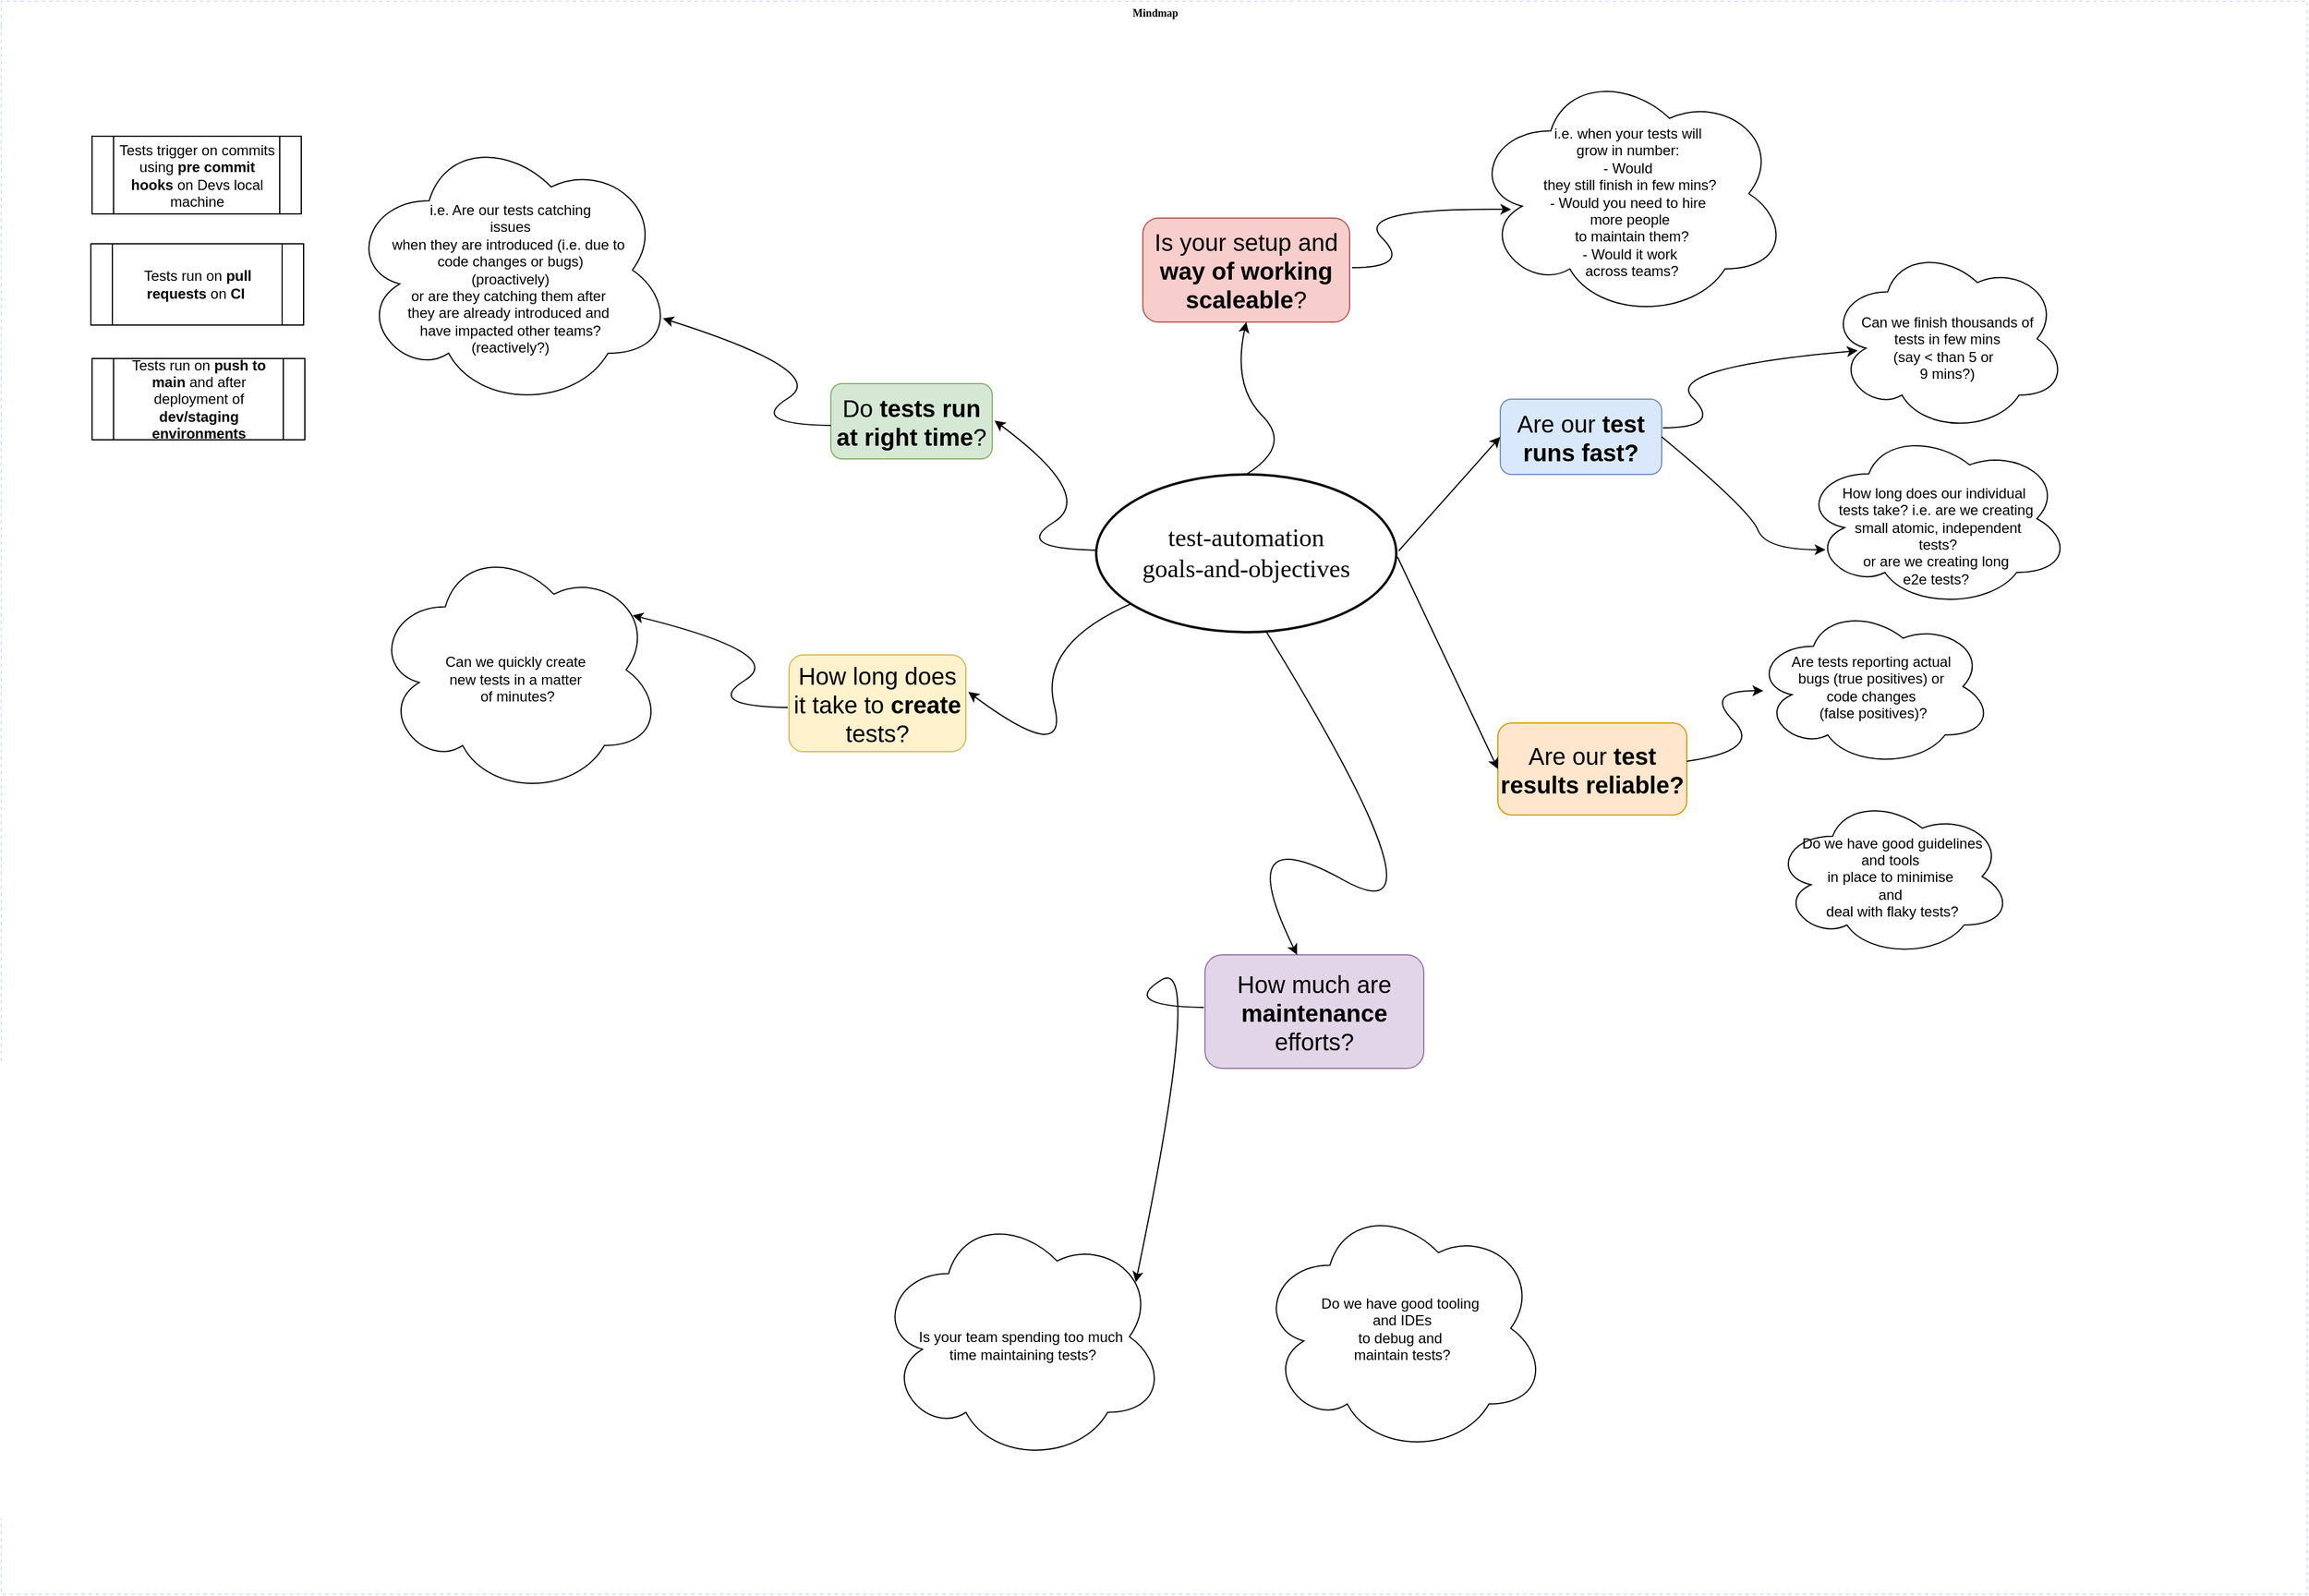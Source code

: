<mxfile border="50" scale="3" compressed="false" locked="false" version="26.0.9">
  <diagram name="Blank" id="YmL12bMKpDGza6XwsDPr">
    <mxGraphModel dx="1642" dy="765" grid="0" gridSize="10" guides="1" tooltips="1" connect="1" arrows="1" fold="1" page="0" pageScale="1" pageWidth="827" pageHeight="1169" background="none" math="1" shadow="0">
      <root>
        <mxCell id="X5NqExCQtvZxIxQ7pmgY-0" />
        <mxCell id="1" parent="X5NqExCQtvZxIxQ7pmgY-0" />
        <mxCell id="Gr0Zq-AI6Quabplr0KPa-179" value="Mindmap" style="swimlane;html=1;startSize=20;horizontal=1;containerType=tree;labelBackgroundColor=none;strokeColor=#D4E1F5;strokeWidth=1;fillColor=none;fontFamily=Comic Sans MS;fontSize=9;swimlaneLine=0;dashed=1;collapsible=0;" parent="1" vertex="1">
          <mxGeometry x="-126" y="7" width="1929" height="1333" as="geometry" />
        </mxCell>
        <mxCell id="Gr0Zq-AI6Quabplr0KPa-180" value="&lt;font style=&quot;font-size: 21px;&quot; face=&quot;Comic Sans MS&quot;&gt;test-automation&lt;/font&gt;&lt;div&gt;&lt;font style=&quot;font-size: 21px;&quot; face=&quot;Comic Sans MS&quot;&gt;goals-and-objectives&lt;/font&gt;&lt;/div&gt;" style="ellipse;whiteSpace=wrap;html=1;align=center;container=1;recursiveResize=0;treeFolding=1;strokeWidth=2;" parent="Gr0Zq-AI6Quabplr0KPa-179" vertex="1">
          <mxGeometry x="916" y="396" width="251" height="132" as="geometry" />
        </mxCell>
        <mxCell id="LOwCwb96JFW9hj6CmI3m-11" value="&lt;font style=&quot;font-size: 20px;&quot;&gt;Are our &lt;b&gt;test runs fast?&lt;/b&gt;&lt;/font&gt;" style="rounded=1;whiteSpace=wrap;html=1;fillColor=#dae8fc;strokeColor=#6c8ebf;" vertex="1" parent="Gr0Zq-AI6Quabplr0KPa-179">
          <mxGeometry x="1254" y="333" width="135" height="63" as="geometry" />
        </mxCell>
        <mxCell id="LOwCwb96JFW9hj6CmI3m-14" value="" style="endArrow=classic;html=1;rounded=0;entryX=0;entryY=0.5;entryDx=0;entryDy=0;" edge="1" parent="Gr0Zq-AI6Quabplr0KPa-179" target="LOwCwb96JFW9hj6CmI3m-11">
          <mxGeometry width="50" height="50" relative="1" as="geometry">
            <mxPoint x="1169" y="460" as="sourcePoint" />
            <mxPoint x="1219" y="410" as="targetPoint" />
          </mxGeometry>
        </mxCell>
        <mxCell id="LOwCwb96JFW9hj6CmI3m-15" value="&lt;font style=&quot;font-size: 20px;&quot;&gt;Are our &lt;b&gt;test results reliable?&lt;/b&gt;&lt;/font&gt;" style="rounded=1;whiteSpace=wrap;html=1;fillColor=#ffe6cc;strokeColor=#d79b00;" vertex="1" parent="Gr0Zq-AI6Quabplr0KPa-179">
          <mxGeometry x="1252" y="604" width="158" height="77" as="geometry" />
        </mxCell>
        <mxCell id="LOwCwb96JFW9hj6CmI3m-16" value="" style="endArrow=classic;html=1;rounded=0;entryX=0;entryY=0.5;entryDx=0;entryDy=0;" edge="1" parent="Gr0Zq-AI6Quabplr0KPa-179" target="LOwCwb96JFW9hj6CmI3m-15">
          <mxGeometry width="50" height="50" relative="1" as="geometry">
            <mxPoint x="1168" y="465" as="sourcePoint" />
            <mxPoint x="1247" y="539" as="targetPoint" />
          </mxGeometry>
        </mxCell>
        <mxCell id="LOwCwb96JFW9hj6CmI3m-20" value="Are tests reporting actual&amp;nbsp;&lt;div&gt;bugs (true positives) or&amp;nbsp;&lt;/div&gt;&lt;div&gt;code changes&amp;nbsp;&lt;/div&gt;&lt;div&gt;(false positives)?&lt;/div&gt;" style="ellipse;shape=cloud;whiteSpace=wrap;html=1;" vertex="1" parent="Gr0Zq-AI6Quabplr0KPa-179">
          <mxGeometry x="1466" y="506" width="200" height="135" as="geometry" />
        </mxCell>
        <mxCell id="LOwCwb96JFW9hj6CmI3m-24" value="" style="curved=1;endArrow=classic;html=1;rounded=0;" edge="1" parent="Gr0Zq-AI6Quabplr0KPa-179">
          <mxGeometry width="50" height="50" relative="1" as="geometry">
            <mxPoint x="1410" y="636" as="sourcePoint" />
            <mxPoint x="1474" y="577" as="targetPoint" />
            <Array as="points">
              <mxPoint x="1474" y="627" />
              <mxPoint x="1424" y="577" />
            </Array>
          </mxGeometry>
        </mxCell>
        <mxCell id="LOwCwb96JFW9hj6CmI3m-25" value="&lt;div&gt;&lt;br&gt;&lt;/div&gt;&lt;div&gt;&lt;br&gt;&lt;/div&gt;Can we finish thousands of&lt;div&gt;&amp;nbsp;tests in few mins&amp;nbsp;&lt;/div&gt;&lt;div&gt;(say &amp;lt; than 5 or&amp;nbsp;&amp;nbsp;&lt;/div&gt;&lt;div&gt;9 mins?)&lt;div&gt;&lt;br&gt;&lt;/div&gt;&lt;/div&gt;" style="ellipse;shape=cloud;whiteSpace=wrap;html=1;" vertex="1" parent="Gr0Zq-AI6Quabplr0KPa-179">
          <mxGeometry x="1528" y="204" width="200" height="157" as="geometry" />
        </mxCell>
        <mxCell id="LOwCwb96JFW9hj6CmI3m-27" value="" style="curved=1;endArrow=classic;html=1;rounded=0;entryX=0.125;entryY=0.563;entryDx=0;entryDy=0;entryPerimeter=0;" edge="1" parent="Gr0Zq-AI6Quabplr0KPa-179" target="LOwCwb96JFW9hj6CmI3m-25">
          <mxGeometry width="50" height="50" relative="1" as="geometry">
            <mxPoint x="1390" y="357" as="sourcePoint" />
            <mxPoint x="1440" y="307" as="targetPoint" />
            <Array as="points">
              <mxPoint x="1440" y="357" />
              <mxPoint x="1390" y="307" />
            </Array>
          </mxGeometry>
        </mxCell>
        <mxCell id="LOwCwb96JFW9hj6CmI3m-32" value="&lt;div&gt;&lt;br&gt;&lt;/div&gt;&lt;div&gt;&lt;br&gt;&lt;/div&gt;&lt;div&gt;&lt;br&gt;&lt;/div&gt;How long does our individual&amp;nbsp;&lt;div&gt;tests take? i.e. are we creating&lt;/div&gt;&lt;div&gt;&amp;nbsp;small atomic, independent&lt;/div&gt;&lt;div&gt;&amp;nbsp;tests?&lt;/div&gt;&lt;div&gt;&amp;nbsp;or are we creating long&amp;nbsp;&lt;/div&gt;&lt;div&gt;e2e tests?&lt;br&gt;&lt;div&gt;&lt;div&gt;&lt;br&gt;&lt;/div&gt;&lt;/div&gt;&lt;/div&gt;" style="ellipse;shape=cloud;whiteSpace=wrap;html=1;align=center;" vertex="1" parent="Gr0Zq-AI6Quabplr0KPa-179">
          <mxGeometry x="1506" y="358" width="225" height="150" as="geometry" />
        </mxCell>
        <mxCell id="LOwCwb96JFW9hj6CmI3m-33" value="" style="curved=1;endArrow=classic;html=1;rounded=0;exitX=1;exitY=0.5;exitDx=0;exitDy=0;" edge="1" parent="Gr0Zq-AI6Quabplr0KPa-179" source="LOwCwb96JFW9hj6CmI3m-11">
          <mxGeometry width="50" height="50" relative="1" as="geometry">
            <mxPoint x="1443" y="516" as="sourcePoint" />
            <mxPoint x="1526" y="459" as="targetPoint" />
            <Array as="points">
              <mxPoint x="1463" y="426" />
              <mxPoint x="1476" y="459" />
            </Array>
          </mxGeometry>
        </mxCell>
        <mxCell id="LOwCwb96JFW9hj6CmI3m-34" value="&lt;font style=&quot;font-size: 20px;&quot;&gt;Do &lt;b&gt;tests run at right time&lt;/b&gt;?&lt;/font&gt;" style="rounded=1;whiteSpace=wrap;html=1;fillColor=#d5e8d4;strokeColor=#82b366;" vertex="1" parent="Gr0Zq-AI6Quabplr0KPa-179">
          <mxGeometry x="694" y="320" width="135" height="63" as="geometry" />
        </mxCell>
        <mxCell id="LOwCwb96JFW9hj6CmI3m-35" value="&lt;div&gt;&lt;br&gt;&lt;/div&gt;&lt;div&gt;i.e. Are our tests catching&lt;/div&gt;&lt;div&gt;issues&lt;/div&gt;&lt;div&gt;when they are introduced (i.e. due to&amp;nbsp;&lt;/div&gt;&lt;div&gt;code changes or bugs)&lt;/div&gt;&lt;div&gt;(proactively)&lt;/div&gt;&lt;div&gt;or are they catching them after&amp;nbsp;&lt;/div&gt;&lt;div&gt;they are already introduced and&amp;nbsp;&lt;/div&gt;&lt;div&gt;have impacted other teams?&lt;/div&gt;&lt;div&gt;(reactively?)&lt;/div&gt;" style="ellipse;shape=cloud;whiteSpace=wrap;html=1;" vertex="1" parent="Gr0Zq-AI6Quabplr0KPa-179">
          <mxGeometry x="290" y="109" width="272" height="232" as="geometry" />
        </mxCell>
        <mxCell id="LOwCwb96JFW9hj6CmI3m-36" value="" style="curved=1;endArrow=classic;html=1;rounded=0;" edge="1" parent="Gr0Zq-AI6Quabplr0KPa-179" source="Gr0Zq-AI6Quabplr0KPa-180">
          <mxGeometry width="50" height="50" relative="1" as="geometry">
            <mxPoint x="916" y="464" as="sourcePoint" />
            <mxPoint x="831" y="351" as="targetPoint" />
            <Array as="points">
              <mxPoint x="845" y="458" />
              <mxPoint x="916" y="414" />
            </Array>
          </mxGeometry>
        </mxCell>
        <mxCell id="LOwCwb96JFW9hj6CmI3m-37" value="" style="curved=1;endArrow=classic;html=1;rounded=0;" edge="1" parent="Gr0Zq-AI6Quabplr0KPa-179" target="LOwCwb96JFW9hj6CmI3m-35">
          <mxGeometry width="50" height="50" relative="1" as="geometry">
            <mxPoint x="694" y="355" as="sourcePoint" />
            <mxPoint x="609" y="247" as="targetPoint" />
            <Array as="points">
              <mxPoint x="623" y="354" />
              <mxPoint x="694" y="310" />
            </Array>
          </mxGeometry>
        </mxCell>
        <mxCell id="LOwCwb96JFW9hj6CmI3m-38" value="Tests trigger on commits using&amp;nbsp;&lt;b&gt;pre commit hooks&amp;nbsp;&lt;/b&gt;on Devs local machine" style="shape=process;whiteSpace=wrap;html=1;backgroundOutline=1;" vertex="1" parent="Gr0Zq-AI6Quabplr0KPa-179">
          <mxGeometry x="76" y="113" width="175" height="65" as="geometry" />
        </mxCell>
        <mxCell id="LOwCwb96JFW9hj6CmI3m-39" value="Tests run on &lt;b&gt;pull requests&lt;/b&gt; on &lt;b&gt;CI&lt;/b&gt;&amp;nbsp;" style="shape=process;whiteSpace=wrap;html=1;backgroundOutline=1;" vertex="1" parent="Gr0Zq-AI6Quabplr0KPa-179">
          <mxGeometry x="75" y="203" width="178" height="68" as="geometry" />
        </mxCell>
        <mxCell id="LOwCwb96JFW9hj6CmI3m-40" value="Tests run on &lt;b&gt;push to main &lt;/b&gt;and after deployment of &lt;b&gt;dev/staging environments&lt;/b&gt;" style="shape=process;whiteSpace=wrap;html=1;backgroundOutline=1;" vertex="1" parent="Gr0Zq-AI6Quabplr0KPa-179">
          <mxGeometry x="76" y="299" width="178" height="68" as="geometry" />
        </mxCell>
        <mxCell id="LOwCwb96JFW9hj6CmI3m-41" value="&lt;font style=&quot;font-size: 20px;&quot;&gt;How long does it take to &lt;b&gt;create&lt;/b&gt; tests?&lt;/font&gt;" style="rounded=1;whiteSpace=wrap;html=1;fillColor=#fff2cc;strokeColor=#d6b656;" vertex="1" parent="Gr0Zq-AI6Quabplr0KPa-179">
          <mxGeometry x="659" y="547" width="148" height="81" as="geometry" />
        </mxCell>
        <mxCell id="LOwCwb96JFW9hj6CmI3m-42" value="" style="curved=1;endArrow=classic;html=1;rounded=0;" edge="1" parent="Gr0Zq-AI6Quabplr0KPa-179" source="Gr0Zq-AI6Quabplr0KPa-180">
          <mxGeometry width="50" height="50" relative="1" as="geometry">
            <mxPoint x="894" y="686" as="sourcePoint" />
            <mxPoint x="809" y="578" as="targetPoint" />
            <Array as="points">
              <mxPoint x="868" y="538" />
              <mxPoint x="894" y="641" />
            </Array>
          </mxGeometry>
        </mxCell>
        <mxCell id="LOwCwb96JFW9hj6CmI3m-45" value="&lt;div&gt;&lt;br&gt;&lt;/div&gt;&lt;div&gt;Can we quickly create&amp;nbsp;&lt;/div&gt;&lt;div&gt;new tests in a matter&amp;nbsp;&lt;/div&gt;&lt;div&gt;of minutes?&lt;/div&gt;" style="ellipse;shape=cloud;whiteSpace=wrap;html=1;" vertex="1" parent="Gr0Zq-AI6Quabplr0KPa-179">
          <mxGeometry x="311" y="454" width="242" height="211" as="geometry" />
        </mxCell>
        <mxCell id="LOwCwb96JFW9hj6CmI3m-46" value="" style="curved=1;endArrow=classic;html=1;rounded=0;entryX=0.897;entryY=0.284;entryDx=0;entryDy=0;entryPerimeter=0;" edge="1" parent="Gr0Zq-AI6Quabplr0KPa-179" target="LOwCwb96JFW9hj6CmI3m-45">
          <mxGeometry width="50" height="50" relative="1" as="geometry">
            <mxPoint x="658" y="591" as="sourcePoint" />
            <mxPoint x="573" y="483" as="targetPoint" />
            <Array as="points">
              <mxPoint x="587" y="590" />
              <mxPoint x="658" y="546" />
            </Array>
          </mxGeometry>
        </mxCell>
        <mxCell id="LOwCwb96JFW9hj6CmI3m-47" value="&lt;font style=&quot;font-size: 20px;&quot;&gt;How much are &lt;b&gt;maintenance&lt;/b&gt; efforts?&lt;/font&gt;" style="rounded=1;whiteSpace=wrap;html=1;fillColor=#e1d5e7;strokeColor=#9673a6;" vertex="1" parent="Gr0Zq-AI6Quabplr0KPa-179">
          <mxGeometry x="1007" y="798" width="183" height="95" as="geometry" />
        </mxCell>
        <mxCell id="LOwCwb96JFW9hj6CmI3m-48" value="" style="curved=1;endArrow=classic;html=1;rounded=0;exitX=0.5;exitY=1;exitDx=0;exitDy=0;entryX=0.5;entryY=0;entryDx=0;entryDy=0;" edge="1" parent="Gr0Zq-AI6Quabplr0KPa-179">
          <mxGeometry width="50" height="50" relative="1" as="geometry">
            <mxPoint x="1058.5" y="528" as="sourcePoint" />
            <mxPoint x="1084" y="798" as="targetPoint" />
            <Array as="points">
              <mxPoint x="1219" y="789" />
              <mxPoint x="1027" y="682" />
            </Array>
          </mxGeometry>
        </mxCell>
        <mxCell id="LOwCwb96JFW9hj6CmI3m-49" value="&lt;div&gt;&lt;br&gt;&lt;/div&gt;&lt;div&gt;Is your team spending too much&lt;/div&gt;&lt;div&gt;&amp;nbsp;time maintaining tests?&lt;/div&gt;" style="ellipse;shape=cloud;whiteSpace=wrap;html=1;" vertex="1" parent="Gr0Zq-AI6Quabplr0KPa-179">
          <mxGeometry x="732" y="1012" width="242" height="211" as="geometry" />
        </mxCell>
        <mxCell id="LOwCwb96JFW9hj6CmI3m-50" value="" style="curved=1;endArrow=classic;html=1;rounded=0;entryX=0.897;entryY=0.284;entryDx=0;entryDy=0;entryPerimeter=0;" edge="1" parent="Gr0Zq-AI6Quabplr0KPa-179" target="LOwCwb96JFW9hj6CmI3m-49">
          <mxGeometry width="50" height="50" relative="1" as="geometry">
            <mxPoint x="1006" y="842" as="sourcePoint" />
            <mxPoint x="921" y="734" as="targetPoint" />
            <Array as="points">
              <mxPoint x="935" y="841" />
              <mxPoint x="1006" y="797" />
            </Array>
          </mxGeometry>
        </mxCell>
        <mxCell id="LOwCwb96JFW9hj6CmI3m-53" value="&lt;span style=&quot;font-size: 20px;&quot;&gt;Is your setup and &lt;b&gt;way of working scaleable&lt;/b&gt;?&lt;/span&gt;" style="rounded=1;whiteSpace=wrap;html=1;fillColor=#f8cecc;strokeColor=#b85450;" vertex="1" parent="Gr0Zq-AI6Quabplr0KPa-179">
          <mxGeometry x="955" y="181.5" width="173" height="87" as="geometry" />
        </mxCell>
        <mxCell id="LOwCwb96JFW9hj6CmI3m-54" value="" style="curved=1;endArrow=classic;html=1;rounded=0;entryX=0.5;entryY=1;entryDx=0;entryDy=0;exitX=0.5;exitY=0;exitDx=0;exitDy=0;" edge="1" parent="Gr0Zq-AI6Quabplr0KPa-179" source="Gr0Zq-AI6Quabplr0KPa-180" target="LOwCwb96JFW9hj6CmI3m-53">
          <mxGeometry width="50" height="50" relative="1" as="geometry">
            <mxPoint x="1030" y="372" as="sourcePoint" />
            <mxPoint x="1080" y="322" as="targetPoint" />
            <Array as="points">
              <mxPoint x="1080" y="372" />
              <mxPoint x="1030" y="322" />
            </Array>
          </mxGeometry>
        </mxCell>
        <mxCell id="LOwCwb96JFW9hj6CmI3m-55" value="&lt;div&gt;&lt;br&gt;&lt;/div&gt;&lt;div&gt;i.e. when your tests will&amp;nbsp;&lt;/div&gt;&lt;div&gt;grow in number:&amp;nbsp;&lt;/div&gt;&lt;div&gt;- W&lt;span style=&quot;background-color: transparent; color: light-dark(rgb(0, 0, 0), rgb(255, 255, 255));&quot;&gt;ould&amp;nbsp;&lt;/span&gt;&lt;/div&gt;&lt;div&gt;&lt;span style=&quot;background-color: transparent; color: light-dark(rgb(0, 0, 0), rgb(255, 255, 255));&quot;&gt;they still f&lt;/span&gt;inish in few mins?&lt;/div&gt;&lt;div&gt;- Would you need to hire&amp;nbsp;&lt;/div&gt;&lt;div&gt;more people&lt;/div&gt;&lt;div&gt;&amp;nbsp;to maintain them?&lt;/div&gt;&lt;div&gt;- Would it work&lt;/div&gt;&lt;div&gt;&amp;nbsp;across teams?&lt;/div&gt;" style="ellipse;shape=cloud;whiteSpace=wrap;html=1;" vertex="1" parent="Gr0Zq-AI6Quabplr0KPa-179">
          <mxGeometry x="1230" y="56" width="265" height="210" as="geometry" />
        </mxCell>
        <mxCell id="LOwCwb96JFW9hj6CmI3m-56" value="" style="curved=1;endArrow=classic;html=1;rounded=0;entryX=0.125;entryY=0.563;entryDx=0;entryDy=0;entryPerimeter=0;" edge="1" parent="Gr0Zq-AI6Quabplr0KPa-179" target="LOwCwb96JFW9hj6CmI3m-55">
          <mxGeometry width="50" height="50" relative="1" as="geometry">
            <mxPoint x="1130" y="223" as="sourcePoint" />
            <mxPoint x="1180" y="173" as="targetPoint" />
            <Array as="points">
              <mxPoint x="1180" y="223" />
              <mxPoint x="1130" y="173" />
            </Array>
          </mxGeometry>
        </mxCell>
        <mxCell id="LOwCwb96JFW9hj6CmI3m-57" value="&lt;div&gt;Do we have good tooling&amp;nbsp;&lt;/div&gt;&lt;div&gt;and IDEs&lt;/div&gt;&lt;div&gt;to debug and&amp;nbsp;&lt;/div&gt;&lt;div&gt;maintain tests?&lt;/div&gt;" style="ellipse;shape=cloud;whiteSpace=wrap;html=1;" vertex="1" parent="Gr0Zq-AI6Quabplr0KPa-179">
          <mxGeometry x="1051" y="1005" width="242" height="211" as="geometry" />
        </mxCell>
        <mxCell id="LOwCwb96JFW9hj6CmI3m-59" value="Do we have good guidelines&lt;div&gt;and tools&amp;nbsp;&lt;br&gt;&lt;div&gt;in place to minimise&amp;nbsp;&lt;/div&gt;&lt;div&gt;and&amp;nbsp;&lt;/div&gt;&lt;div&gt;deal with flaky tests?&lt;/div&gt;&lt;/div&gt;" style="ellipse;shape=cloud;whiteSpace=wrap;html=1;" vertex="1" parent="Gr0Zq-AI6Quabplr0KPa-179">
          <mxGeometry x="1482" y="665" width="200" height="135" as="geometry" />
        </mxCell>
      </root>
    </mxGraphModel>
  </diagram>
</mxfile>
